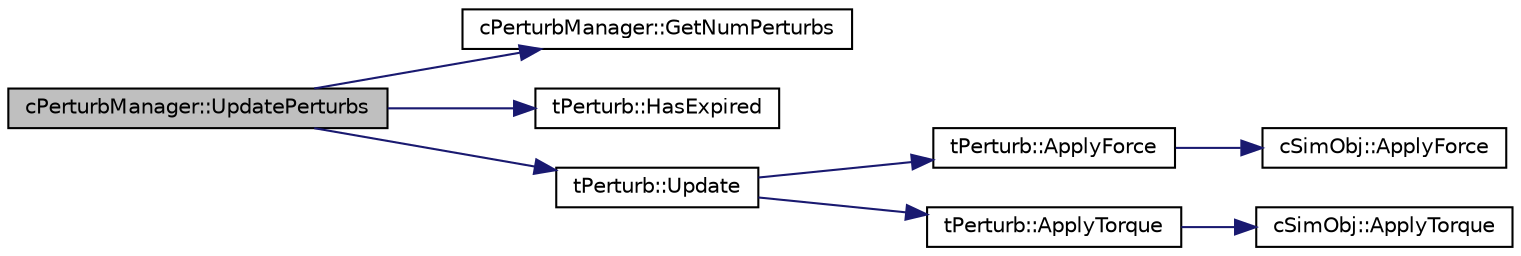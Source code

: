 digraph "cPerturbManager::UpdatePerturbs"
{
 // LATEX_PDF_SIZE
  edge [fontname="Helvetica",fontsize="10",labelfontname="Helvetica",labelfontsize="10"];
  node [fontname="Helvetica",fontsize="10",shape=record];
  rankdir="LR";
  Node1 [label="cPerturbManager::UpdatePerturbs",height=0.2,width=0.4,color="black", fillcolor="grey75", style="filled", fontcolor="black",tooltip=" "];
  Node1 -> Node2 [color="midnightblue",fontsize="10",style="solid",fontname="Helvetica"];
  Node2 [label="cPerturbManager::GetNumPerturbs",height=0.2,width=0.4,color="black", fillcolor="white", style="filled",URL="$classc_perturb_manager.html#aab0adb54b617997b1c4be61c5992e6f2",tooltip=" "];
  Node1 -> Node3 [color="midnightblue",fontsize="10",style="solid",fontname="Helvetica"];
  Node3 [label="tPerturb::HasExpired",height=0.2,width=0.4,color="black", fillcolor="white", style="filled",URL="$structt_perturb.html#a83d4da24efd44dcd48a74eb81ffc614f",tooltip=" "];
  Node1 -> Node4 [color="midnightblue",fontsize="10",style="solid",fontname="Helvetica"];
  Node4 [label="tPerturb::Update",height=0.2,width=0.4,color="black", fillcolor="white", style="filled",URL="$structt_perturb.html#aa8071e366e6c12973baf035e97c73443",tooltip=" "];
  Node4 -> Node5 [color="midnightblue",fontsize="10",style="solid",fontname="Helvetica"];
  Node5 [label="tPerturb::ApplyForce",height=0.2,width=0.4,color="black", fillcolor="white", style="filled",URL="$structt_perturb.html#af760836c07b90f6e5b142557cf4b1bea",tooltip=" "];
  Node5 -> Node6 [color="midnightblue",fontsize="10",style="solid",fontname="Helvetica"];
  Node6 [label="cSimObj::ApplyForce",height=0.2,width=0.4,color="black", fillcolor="white", style="filled",URL="$classc_sim_obj.html#a343d81bd4e3ec67f7a7b69a98e51415f",tooltip=" "];
  Node4 -> Node7 [color="midnightblue",fontsize="10",style="solid",fontname="Helvetica"];
  Node7 [label="tPerturb::ApplyTorque",height=0.2,width=0.4,color="black", fillcolor="white", style="filled",URL="$structt_perturb.html#a0ac26ff4ed1cf62d10e2d8e0dc029468",tooltip=" "];
  Node7 -> Node8 [color="midnightblue",fontsize="10",style="solid",fontname="Helvetica"];
  Node8 [label="cSimObj::ApplyTorque",height=0.2,width=0.4,color="black", fillcolor="white", style="filled",URL="$classc_sim_obj.html#a41ccde9f3718c7e9c144b65e0a62b91e",tooltip=" "];
}

